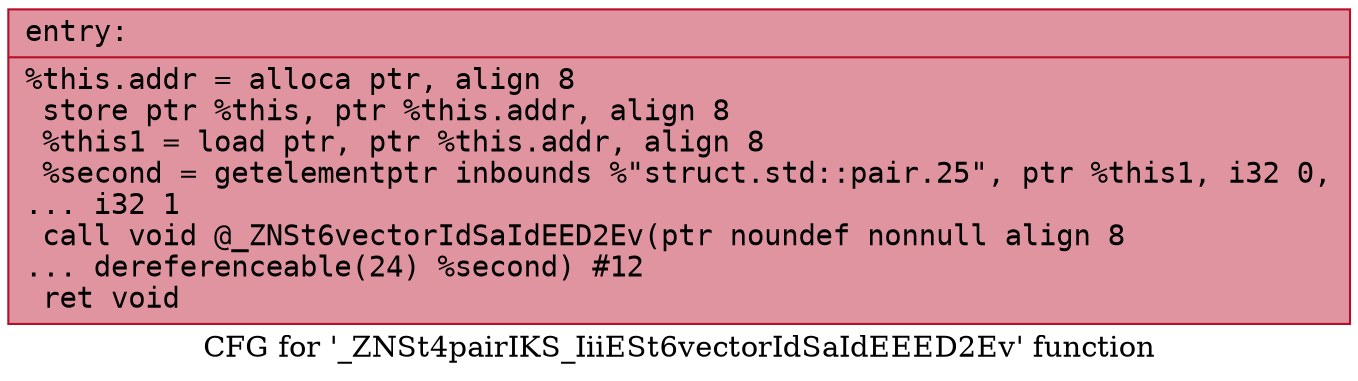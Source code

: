 digraph "CFG for '_ZNSt4pairIKS_IiiESt6vectorIdSaIdEEED2Ev' function" {
	label="CFG for '_ZNSt4pairIKS_IiiESt6vectorIdSaIdEEED2Ev' function";

	Node0x55e722d585f0 [shape=record,color="#b70d28ff", style=filled, fillcolor="#b70d2870" fontname="Courier",label="{entry:\l|  %this.addr = alloca ptr, align 8\l  store ptr %this, ptr %this.addr, align 8\l  %this1 = load ptr, ptr %this.addr, align 8\l  %second = getelementptr inbounds %\"struct.std::pair.25\", ptr %this1, i32 0,\l... i32 1\l  call void @_ZNSt6vectorIdSaIdEED2Ev(ptr noundef nonnull align 8\l... dereferenceable(24) %second) #12\l  ret void\l}"];
}
